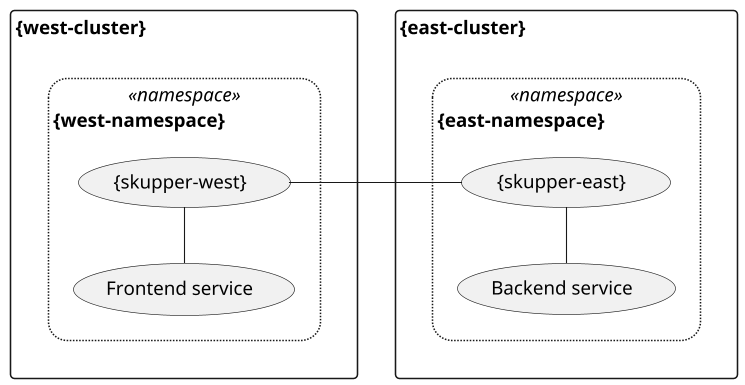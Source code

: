 
@startuml
left to right direction
skinparam monochrome true
skinparam ranksep 20
skinparam dpi 150
skinparam arrowThickness 0.7
skinparam packageTitleAlignment left
skinparam usecaseBorderThickness 0.4
skinparam defaultFontSize 12
skinparam rectangleBorderThickness 1

skinparam rectangle {
  BorderStyle<<namespace>> dotted
  roundCorner<<namespace>> 25
}

rectangle "{west-cluster}" {
  rectangle "{west-namespace}" <<namespace>>  { 

  (Frontend service)
  ({skupper-west})
    }
}
rectangle "{east-cluster}" {
  rectangle "{east-namespace}" <<namespace>>{
  
  (Backend service)
  ({skupper-east})
    }
}

' links
(Frontend service) - ({skupper-west})
({skupper-west}) -- ({skupper-east})
(Backend service) - ({skupper-east})

@enduml

